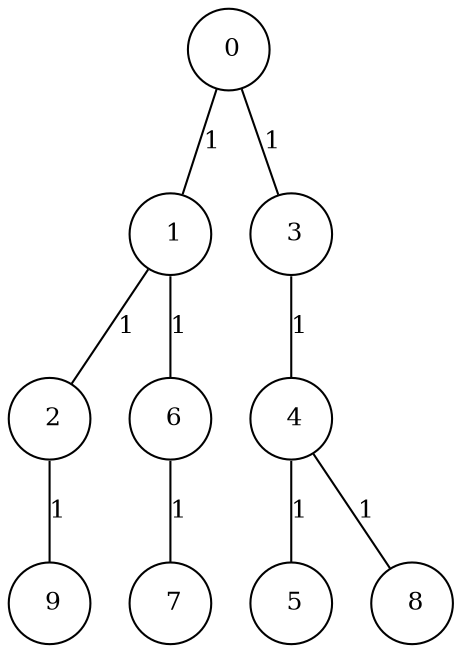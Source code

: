 graph G {
size="8.5,11;"
ratio = "expand;"
fixedsize="true;"
overlap="scale;"
node[shape=circle,width=.12,hight=.12,fontsize=12]
edge[fontsize=12]

0[label=" 0" color=black, pos="1.8401877,1.7830992!"];
1[label=" 1" color=black, pos="1.9116474,0.33522276!"];
2[label=" 2" color=black, pos="1.2777747,1.4773971!"];
3[label=" 3" color=black, pos="1.3647845,1.9522297!"];
4[label=" 4" color=black, pos="0.63571173,1.1416026!"];
5[label=" 5" color=black, pos="2.0163006,0.13723158!"];
6[label=" 6" color=black, pos="2.1566791,1.1297904!"];
7[label=" 7" color=black, pos="1.9989245,0.51293239!"];
8[label=" 8" color=black, pos="0.61263983,0.63755227!"];
9[label=" 9" color=black, pos="1.493583,1.2925168!"];
0--1[label="1"]
0--3[label="1"]
1--2[label="1"]
1--6[label="1"]
2--9[label="1"]
3--4[label="1"]
4--5[label="1"]
4--8[label="1"]
6--7[label="1"]

}
